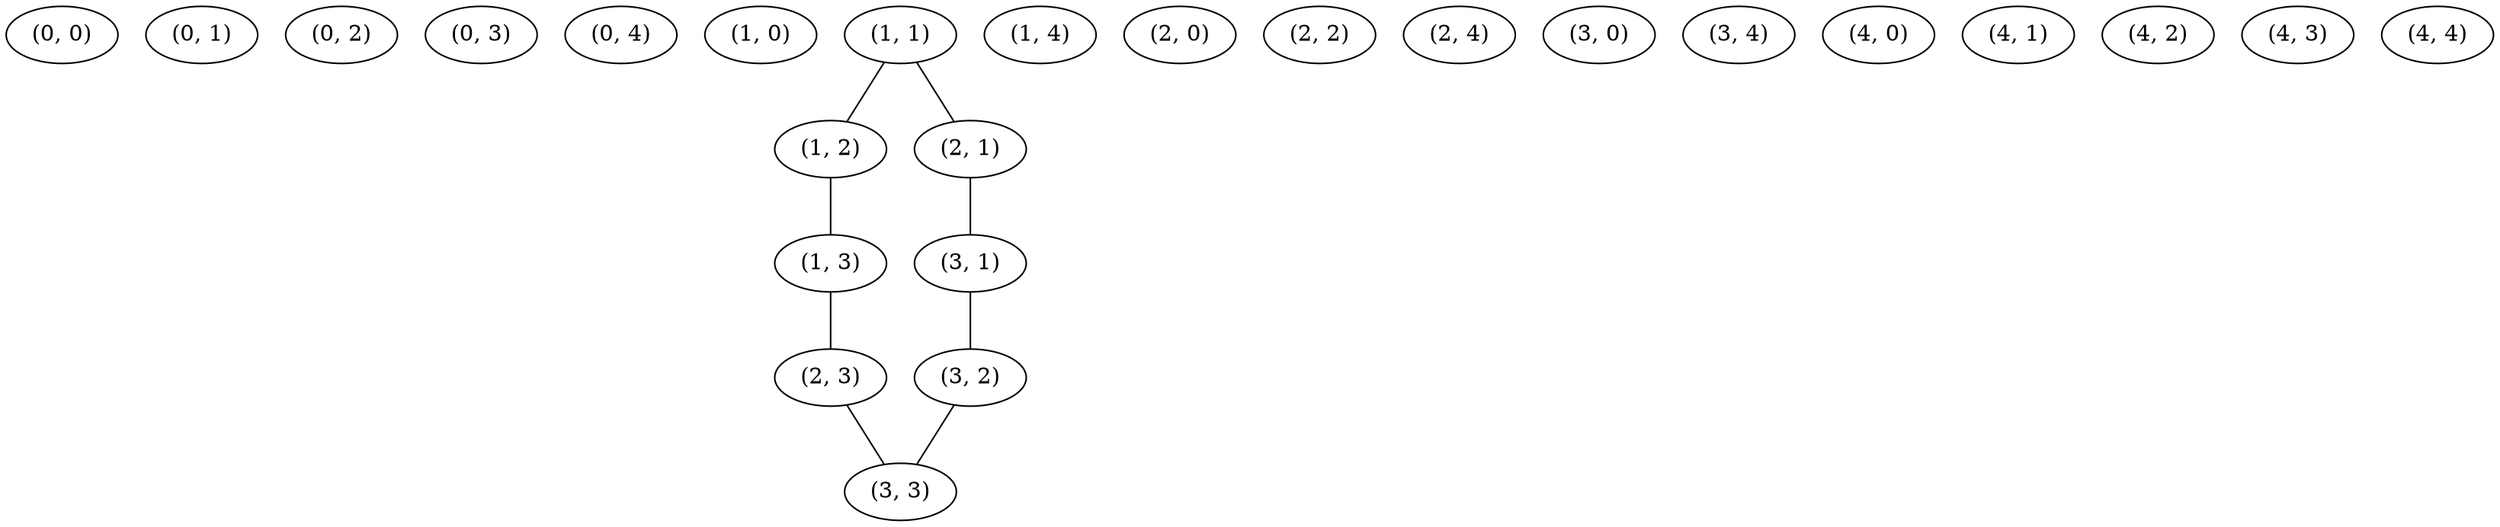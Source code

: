 strict graph "" {
	"(0, 0)"	[tile="Tile(row=0, col=0, pipe=Pipe(name='.', connections=Connections(north=False, south=False, east=False, west=False)), is_not_dot=False, \
start_tile=False)"];
	"(0, 1)"	[tile="Tile(row=0, col=1, pipe=Pipe(name='.', connections=Connections(north=False, south=False, east=False, west=False)), is_not_dot=False, \
start_tile=False)"];
	"(0, 2)"	[tile="Tile(row=0, col=2, pipe=Pipe(name='.', connections=Connections(north=False, south=False, east=False, west=False)), is_not_dot=False, \
start_tile=False)"];
	"(0, 3)"	[tile="Tile(row=0, col=3, pipe=Pipe(name='.', connections=Connections(north=False, south=False, east=False, west=False)), is_not_dot=False, \
start_tile=False)"];
	"(0, 4)"	[tile="Tile(row=0, col=4, pipe=Pipe(name='.', connections=Connections(north=False, south=False, east=False, west=False)), is_not_dot=False, \
start_tile=False)"];
	"(1, 0)"	[tile="Tile(row=1, col=0, pipe=Pipe(name='.', connections=Connections(north=False, south=False, east=False, west=False)), is_not_dot=False, \
start_tile=False)"];
	"(1, 1)"	[tile="Tile(row=1, col=1, pipe=Pipe(name='F', connections=Connections(north=False, south=True, east=True, west=False)), is_not_dot=True, \
start_tile=True)"];
	"(1, 2)"	[tile="Tile(row=1, col=2, pipe=Pipe(name='-', connections=Connections(north=False, south=False, east=True, west=True)), is_not_dot=True, \
start_tile=False)"];
	"(1, 1)" -- "(1, 2)";
	"(2, 1)"	[tile="Tile(row=2, col=1, pipe=Pipe(name='|', connections=Connections(north=True, south=True, east=False, west=False)), is_not_dot=True, \
start_tile=False)"];
	"(1, 1)" -- "(2, 1)";
	"(1, 3)"	[tile="Tile(row=1, col=3, pipe=Pipe(name='7', connections=Connections(north=False, south=True, east=False, west=True)), is_not_dot=True, \
start_tile=False)"];
	"(1, 2)" -- "(1, 3)";
	"(2, 3)"	[tile="Tile(row=2, col=3, pipe=Pipe(name='|', connections=Connections(north=True, south=True, east=False, west=False)), is_not_dot=True, \
start_tile=False)"];
	"(1, 3)" -- "(2, 3)";
	"(1, 4)"	[tile="Tile(row=1, col=4, pipe=Pipe(name='.', connections=Connections(north=False, south=False, east=False, west=False)), is_not_dot=False, \
start_tile=False)"];
	"(2, 0)"	[tile="Tile(row=2, col=0, pipe=Pipe(name='.', connections=Connections(north=False, south=False, east=False, west=False)), is_not_dot=False, \
start_tile=False)"];
	"(3, 1)"	[tile="Tile(row=3, col=1, pipe=Pipe(name='L', connections=Connections(north=True, south=False, east=True, west=False)), is_not_dot=True, \
start_tile=False)"];
	"(2, 1)" -- "(3, 1)";
	"(2, 2)"	[tile="Tile(row=2, col=2, pipe=Pipe(name='.', connections=Connections(north=False, south=False, east=False, west=False)), is_not_dot=False, \
start_tile=False)"];
	"(3, 3)"	[tile="Tile(row=3, col=3, pipe=Pipe(name='J', connections=Connections(north=True, south=False, east=False, west=True)), is_not_dot=True, \
start_tile=False)"];
	"(2, 3)" -- "(3, 3)";
	"(2, 4)"	[tile="Tile(row=2, col=4, pipe=Pipe(name='.', connections=Connections(north=False, south=False, east=False, west=False)), is_not_dot=False, \
start_tile=False)"];
	"(3, 0)"	[tile="Tile(row=3, col=0, pipe=Pipe(name='.', connections=Connections(north=False, south=False, east=False, west=False)), is_not_dot=False, \
start_tile=False)"];
	"(3, 2)"	[tile="Tile(row=3, col=2, pipe=Pipe(name='-', connections=Connections(north=False, south=False, east=True, west=True)), is_not_dot=True, \
start_tile=False)"];
	"(3, 1)" -- "(3, 2)";
	"(3, 2)" -- "(3, 3)";
	"(3, 4)"	[tile="Tile(row=3, col=4, pipe=Pipe(name='.', connections=Connections(north=False, south=False, east=False, west=False)), is_not_dot=False, \
start_tile=False)"];
	"(4, 0)"	[tile="Tile(row=4, col=0, pipe=Pipe(name='.', connections=Connections(north=False, south=False, east=False, west=False)), is_not_dot=False, \
start_tile=False)"];
	"(4, 1)"	[tile="Tile(row=4, col=1, pipe=Pipe(name='.', connections=Connections(north=False, south=False, east=False, west=False)), is_not_dot=False, \
start_tile=False)"];
	"(4, 2)"	[tile="Tile(row=4, col=2, pipe=Pipe(name='.', connections=Connections(north=False, south=False, east=False, west=False)), is_not_dot=False, \
start_tile=False)"];
	"(4, 3)"	[tile="Tile(row=4, col=3, pipe=Pipe(name='.', connections=Connections(north=False, south=False, east=False, west=False)), is_not_dot=False, \
start_tile=False)"];
	"(4, 4)"	[tile="Tile(row=4, col=4, pipe=Pipe(name='.', connections=Connections(north=False, south=False, east=False, west=False)), is_not_dot=False, \
start_tile=False)"];
}
